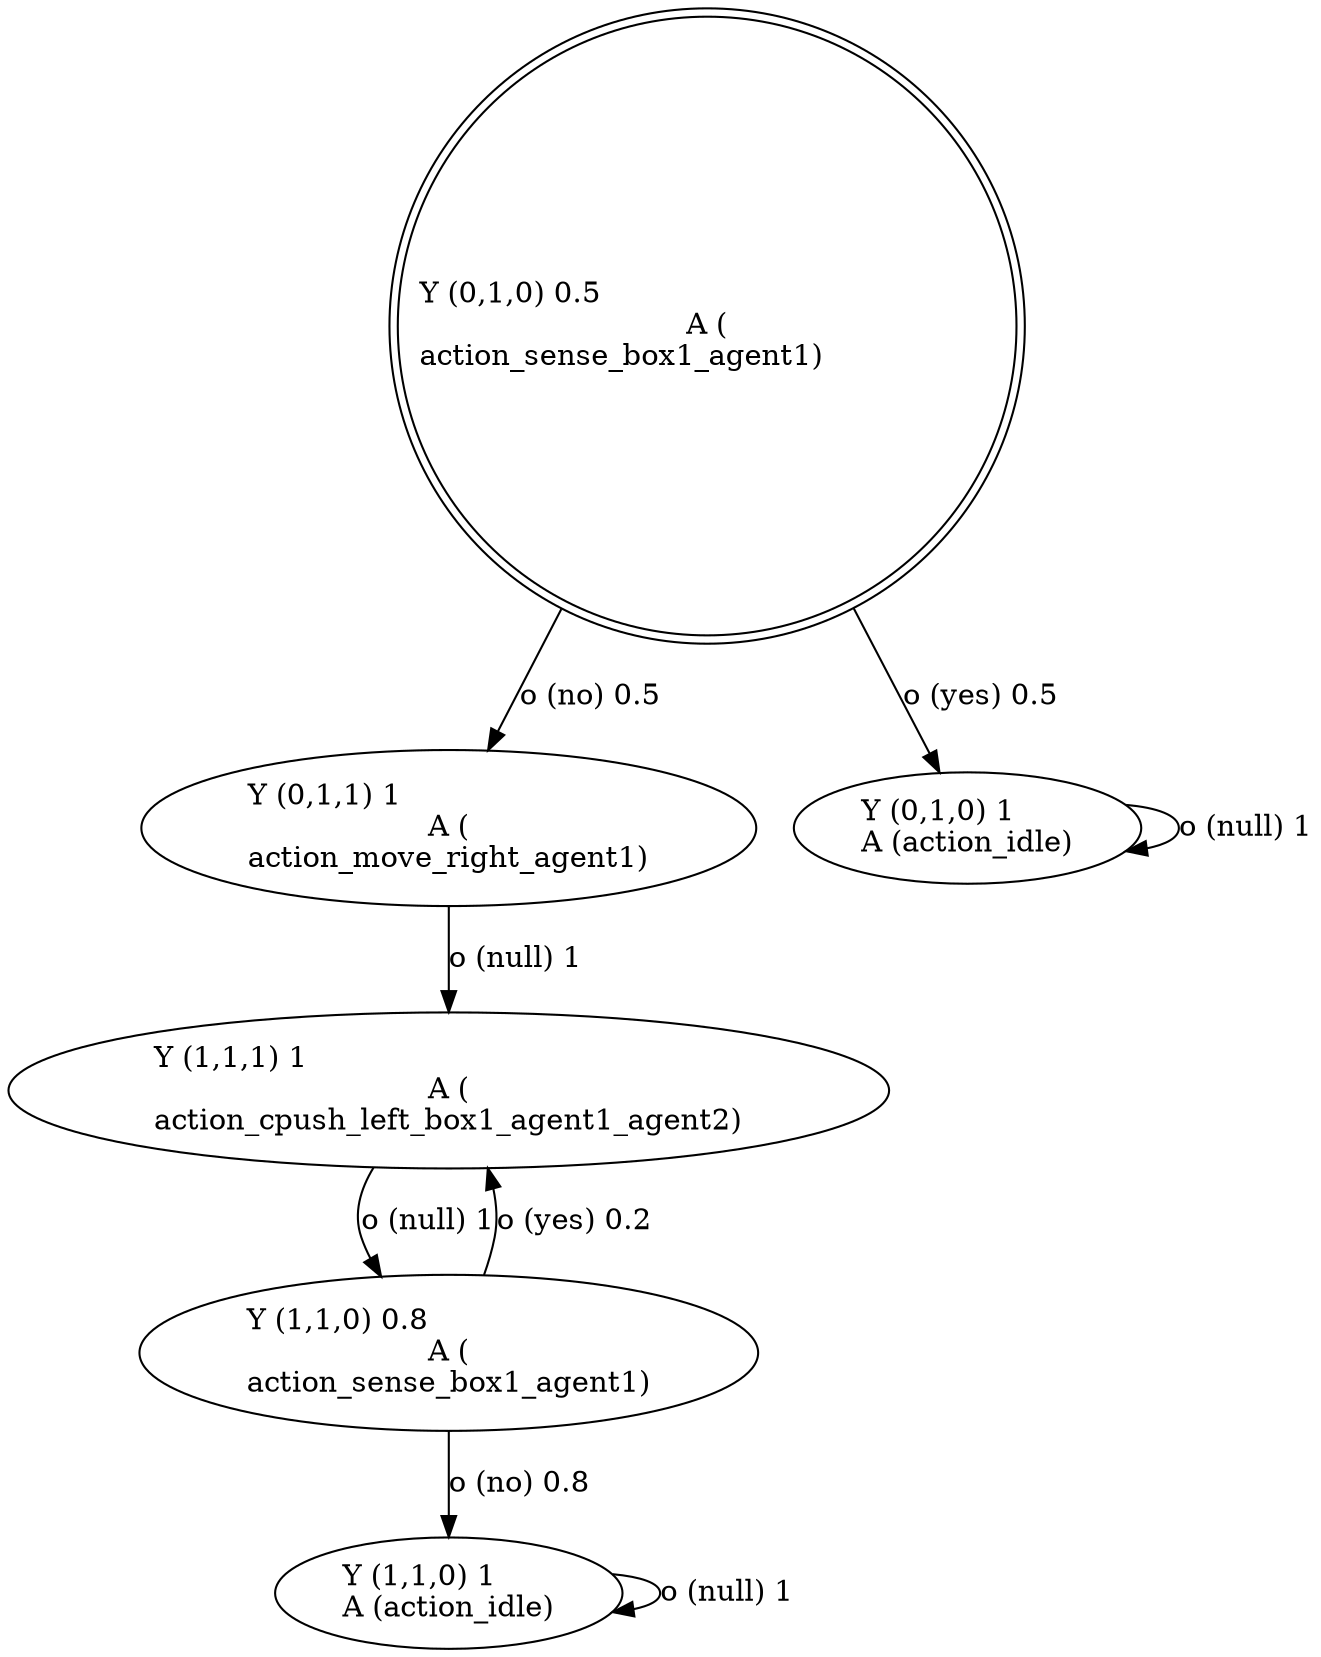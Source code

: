 digraph G
{
root [label="Y (0,1,0) 0.5\lA (\naction_sense_box1_agent1)\l" shape=doublecircle labeljust="l"];
x0row8 [label="Y (1,1,1) 1\lA (\naction_cpush_left_box1_agent1_agent2)\l"];
x0row3 [label="Y (0,1,1) 1\lA (\naction_move_right_agent1)\l"];
x0row2 [label="Y (0,1,0) 1\lA (action_idle)\l"];
x0row10 [label="Y (1,1,0) 0.8\lA (\naction_sense_box1_agent1)\l"];
x0row6 [label="Y (1,1,0) 1\lA (action_idle)\l"];
root -> x0row2 [label="o (yes) 0.5\l"];
root -> x0row3 [label="o (no) 0.5\l"];
x0row2 -> x0row2 [label="o (null) 1\l"];
x0row3 -> x0row8 [label="o (null) 1\l"];
x0row8 -> x0row10 [label="o (null) 1\l"];
x0row10 -> x0row8 [label="o (yes) 0.2\l"];
x0row10 -> x0row6 [label="o (no) 0.8\l"];
x0row6 -> x0row6 [label="o (null) 1\l"];
}
